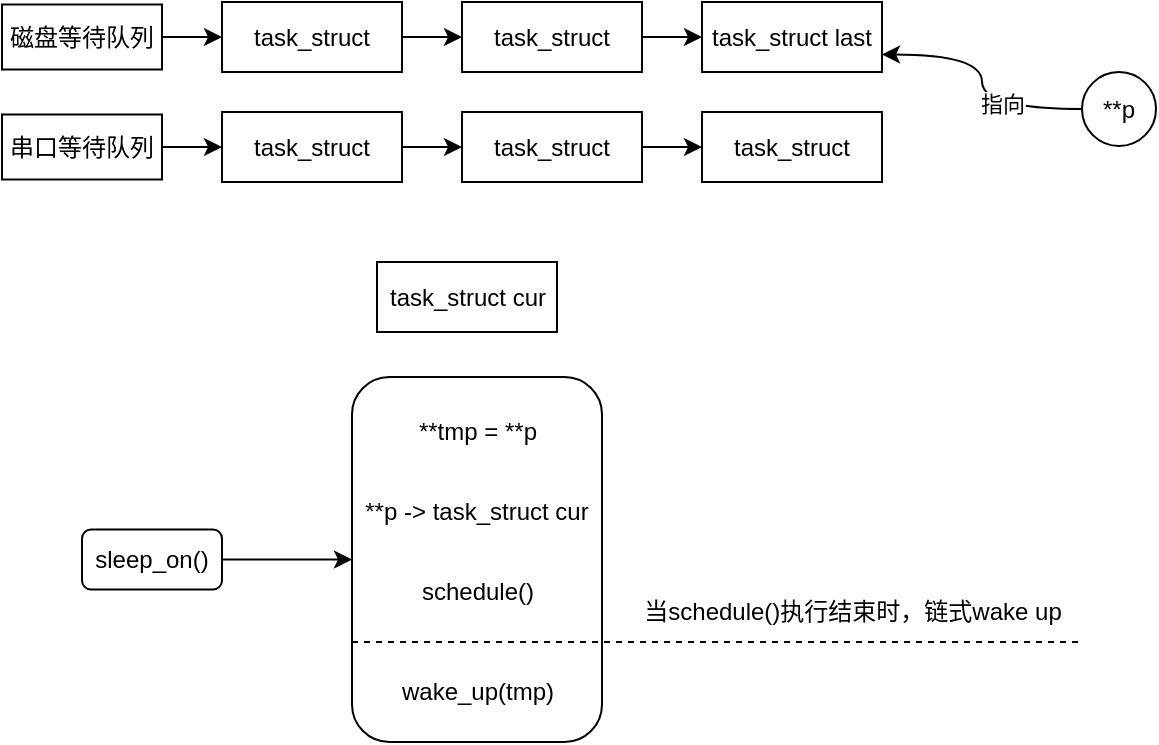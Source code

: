 <mxfile version="24.4.6" type="device">
  <diagram name="第 1 页" id="Q4Q1uuzwbOXGsfAChbeQ">
    <mxGraphModel dx="844" dy="619" grid="0" gridSize="10" guides="1" tooltips="1" connect="1" arrows="1" fold="1" page="1" pageScale="1" pageWidth="827" pageHeight="1169" math="0" shadow="0">
      <root>
        <mxCell id="0" />
        <mxCell id="1" parent="0" />
        <mxCell id="SQTVV656o1t9Hb8aLrR4-6" style="edgeStyle=orthogonalEdgeStyle;rounded=0;orthogonalLoop=1;jettySize=auto;html=1;entryX=0;entryY=0.5;entryDx=0;entryDy=0;" edge="1" parent="1" source="SQTVV656o1t9Hb8aLrR4-4" target="SQTVV656o1t9Hb8aLrR4-5">
          <mxGeometry relative="1" as="geometry" />
        </mxCell>
        <mxCell id="SQTVV656o1t9Hb8aLrR4-4" value="磁盘等待队列" style="rounded=0;whiteSpace=wrap;html=1;" vertex="1" parent="1">
          <mxGeometry x="80" y="21.25" width="80" height="32.5" as="geometry" />
        </mxCell>
        <mxCell id="SQTVV656o1t9Hb8aLrR4-9" value="" style="edgeStyle=orthogonalEdgeStyle;rounded=0;orthogonalLoop=1;jettySize=auto;html=1;" edge="1" parent="1" source="SQTVV656o1t9Hb8aLrR4-5" target="SQTVV656o1t9Hb8aLrR4-8">
          <mxGeometry relative="1" as="geometry" />
        </mxCell>
        <mxCell id="SQTVV656o1t9Hb8aLrR4-5" value="task_struct" style="rounded=0;whiteSpace=wrap;html=1;" vertex="1" parent="1">
          <mxGeometry x="190" y="20" width="90" height="35" as="geometry" />
        </mxCell>
        <mxCell id="SQTVV656o1t9Hb8aLrR4-11" value="" style="edgeStyle=orthogonalEdgeStyle;rounded=0;orthogonalLoop=1;jettySize=auto;html=1;" edge="1" parent="1" source="SQTVV656o1t9Hb8aLrR4-8" target="SQTVV656o1t9Hb8aLrR4-10">
          <mxGeometry relative="1" as="geometry" />
        </mxCell>
        <mxCell id="SQTVV656o1t9Hb8aLrR4-8" value="task_struct" style="rounded=0;whiteSpace=wrap;html=1;" vertex="1" parent="1">
          <mxGeometry x="310" y="20" width="90" height="35" as="geometry" />
        </mxCell>
        <mxCell id="SQTVV656o1t9Hb8aLrR4-10" value="task_struct last" style="rounded=0;whiteSpace=wrap;html=1;" vertex="1" parent="1">
          <mxGeometry x="430" y="20" width="90" height="35" as="geometry" />
        </mxCell>
        <mxCell id="SQTVV656o1t9Hb8aLrR4-16" value="" style="edgeStyle=orthogonalEdgeStyle;rounded=0;orthogonalLoop=1;jettySize=auto;html=1;" edge="1" parent="1" source="SQTVV656o1t9Hb8aLrR4-12" target="SQTVV656o1t9Hb8aLrR4-15">
          <mxGeometry relative="1" as="geometry" />
        </mxCell>
        <mxCell id="SQTVV656o1t9Hb8aLrR4-12" value="sleep_on()" style="rounded=1;whiteSpace=wrap;html=1;" vertex="1" parent="1">
          <mxGeometry x="120" y="283.75" width="70" height="30" as="geometry" />
        </mxCell>
        <mxCell id="SQTVV656o1t9Hb8aLrR4-15" value="" style="whiteSpace=wrap;html=1;rounded=1;" vertex="1" parent="1">
          <mxGeometry x="255" y="207.5" width="125" height="182.5" as="geometry" />
        </mxCell>
        <mxCell id="SQTVV656o1t9Hb8aLrR4-17" style="edgeStyle=orthogonalEdgeStyle;rounded=0;orthogonalLoop=1;jettySize=auto;html=1;entryX=0;entryY=0.5;entryDx=0;entryDy=0;" edge="1" parent="1" source="SQTVV656o1t9Hb8aLrR4-18" target="SQTVV656o1t9Hb8aLrR4-20">
          <mxGeometry relative="1" as="geometry" />
        </mxCell>
        <mxCell id="SQTVV656o1t9Hb8aLrR4-18" value="串口等待队列" style="rounded=0;whiteSpace=wrap;html=1;" vertex="1" parent="1">
          <mxGeometry x="80" y="76.25" width="80" height="32.5" as="geometry" />
        </mxCell>
        <mxCell id="SQTVV656o1t9Hb8aLrR4-19" value="" style="edgeStyle=orthogonalEdgeStyle;rounded=0;orthogonalLoop=1;jettySize=auto;html=1;" edge="1" parent="1" source="SQTVV656o1t9Hb8aLrR4-20" target="SQTVV656o1t9Hb8aLrR4-22">
          <mxGeometry relative="1" as="geometry" />
        </mxCell>
        <mxCell id="SQTVV656o1t9Hb8aLrR4-20" value="task_struct" style="rounded=0;whiteSpace=wrap;html=1;" vertex="1" parent="1">
          <mxGeometry x="190" y="75" width="90" height="35" as="geometry" />
        </mxCell>
        <mxCell id="SQTVV656o1t9Hb8aLrR4-21" value="" style="edgeStyle=orthogonalEdgeStyle;rounded=0;orthogonalLoop=1;jettySize=auto;html=1;" edge="1" parent="1" source="SQTVV656o1t9Hb8aLrR4-22" target="SQTVV656o1t9Hb8aLrR4-23">
          <mxGeometry relative="1" as="geometry" />
        </mxCell>
        <mxCell id="SQTVV656o1t9Hb8aLrR4-22" value="task_struct" style="rounded=0;whiteSpace=wrap;html=1;" vertex="1" parent="1">
          <mxGeometry x="310" y="75" width="90" height="35" as="geometry" />
        </mxCell>
        <mxCell id="SQTVV656o1t9Hb8aLrR4-23" value="task_struct" style="rounded=0;whiteSpace=wrap;html=1;" vertex="1" parent="1">
          <mxGeometry x="430" y="75" width="90" height="35" as="geometry" />
        </mxCell>
        <mxCell id="SQTVV656o1t9Hb8aLrR4-25" style="edgeStyle=orthogonalEdgeStyle;rounded=0;orthogonalLoop=1;jettySize=auto;html=1;exitX=0;exitY=0.5;exitDx=0;exitDy=0;entryX=1;entryY=0.75;entryDx=0;entryDy=0;curved=1;" edge="1" parent="1" source="SQTVV656o1t9Hb8aLrR4-24" target="SQTVV656o1t9Hb8aLrR4-10">
          <mxGeometry relative="1" as="geometry" />
        </mxCell>
        <mxCell id="SQTVV656o1t9Hb8aLrR4-26" value="指向" style="edgeLabel;html=1;align=center;verticalAlign=middle;resizable=0;points=[];" vertex="1" connectable="0" parent="SQTVV656o1t9Hb8aLrR4-25">
          <mxGeometry x="-0.498" y="-4" relative="1" as="geometry">
            <mxPoint x="-8" y="1" as="offset" />
          </mxGeometry>
        </mxCell>
        <mxCell id="SQTVV656o1t9Hb8aLrR4-24" value="**p" style="ellipse;whiteSpace=wrap;html=1;aspect=fixed;" vertex="1" parent="1">
          <mxGeometry x="620" y="55" width="37" height="37" as="geometry" />
        </mxCell>
        <mxCell id="SQTVV656o1t9Hb8aLrR4-27" value="schedule()" style="text;html=1;align=center;verticalAlign=middle;whiteSpace=wrap;rounded=0;" vertex="1" parent="1">
          <mxGeometry x="277.5" y="300" width="80" height="30" as="geometry" />
        </mxCell>
        <mxCell id="SQTVV656o1t9Hb8aLrR4-28" value="task_struct cur" style="rounded=0;whiteSpace=wrap;html=1;" vertex="1" parent="1">
          <mxGeometry x="267.5" y="150" width="90" height="35" as="geometry" />
        </mxCell>
        <mxCell id="SQTVV656o1t9Hb8aLrR4-32" value="**tmp = **p" style="text;html=1;align=center;verticalAlign=middle;whiteSpace=wrap;rounded=0;" vertex="1" parent="1">
          <mxGeometry x="277.5" y="220" width="80" height="30" as="geometry" />
        </mxCell>
        <mxCell id="SQTVV656o1t9Hb8aLrR4-33" value="**p -&amp;gt; task_struct cur" style="text;html=1;align=center;verticalAlign=middle;whiteSpace=wrap;rounded=0;" vertex="1" parent="1">
          <mxGeometry x="260" y="260" width="115" height="30" as="geometry" />
        </mxCell>
        <mxCell id="SQTVV656o1t9Hb8aLrR4-35" value="" style="endArrow=none;dashed=1;html=1;rounded=0;" edge="1" parent="1">
          <mxGeometry width="50" height="50" relative="1" as="geometry">
            <mxPoint x="255" y="340" as="sourcePoint" />
            <mxPoint x="620" y="340" as="targetPoint" />
          </mxGeometry>
        </mxCell>
        <mxCell id="SQTVV656o1t9Hb8aLrR4-36" value="wake_up(tmp)" style="text;html=1;align=center;verticalAlign=middle;whiteSpace=wrap;rounded=0;" vertex="1" parent="1">
          <mxGeometry x="277.5" y="350" width="80" height="30" as="geometry" />
        </mxCell>
        <mxCell id="SQTVV656o1t9Hb8aLrR4-37" value="当schedule()执行结束时，链式wake up" style="text;html=1;align=center;verticalAlign=middle;resizable=0;points=[];autosize=1;strokeColor=none;fillColor=none;" vertex="1" parent="1">
          <mxGeometry x="390" y="310" width="230" height="30" as="geometry" />
        </mxCell>
      </root>
    </mxGraphModel>
  </diagram>
</mxfile>
